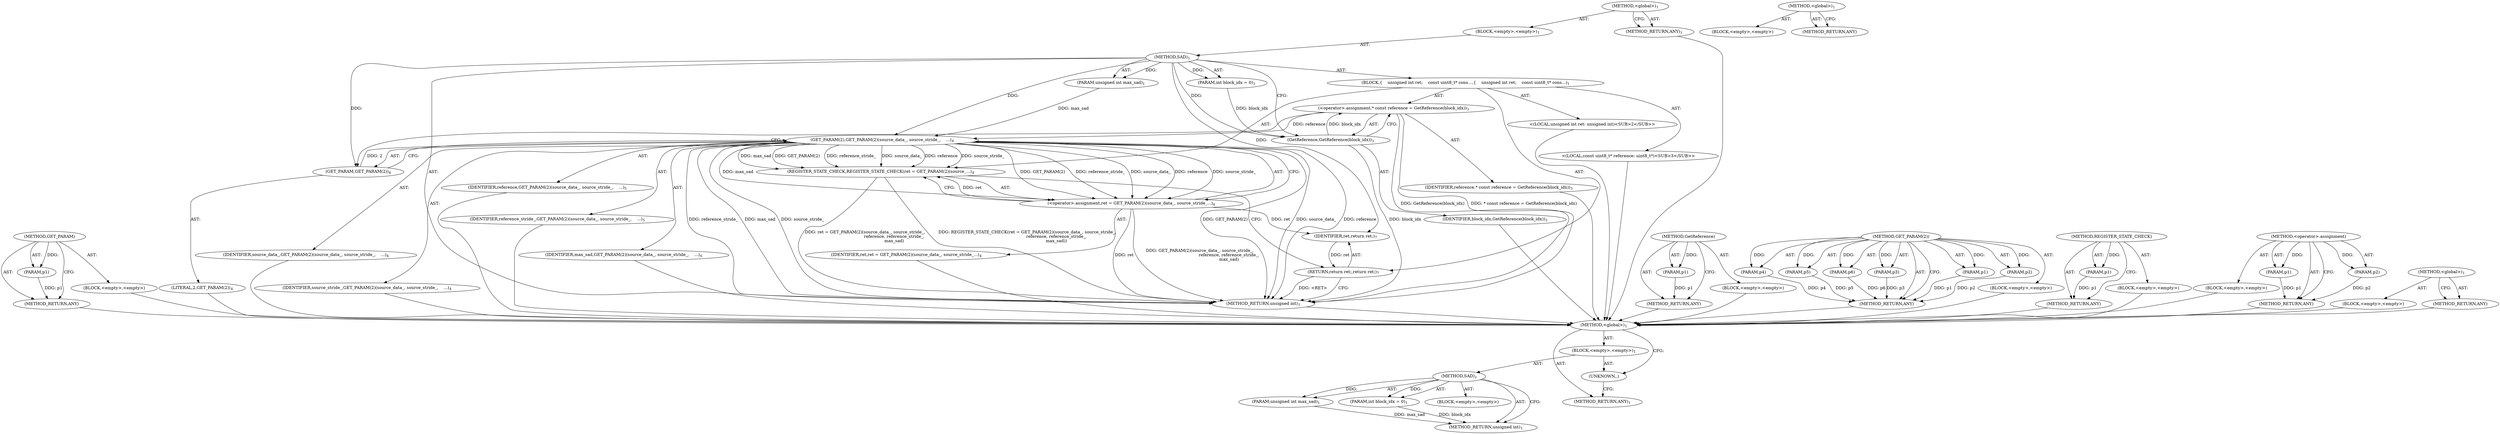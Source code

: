 digraph "&lt;global&gt;" {
vulnerable_74 [label=<(METHOD,GET_PARAM)>];
vulnerable_75 [label=<(PARAM,p1)>];
vulnerable_76 [label=<(BLOCK,&lt;empty&gt;,&lt;empty&gt;)>];
vulnerable_77 [label=<(METHOD_RETURN,ANY)>];
vulnerable_6 [label=<(METHOD,&lt;global&gt;)<SUB>1</SUB>>];
vulnerable_7 [label=<(BLOCK,&lt;empty&gt;,&lt;empty&gt;)<SUB>1</SUB>>];
vulnerable_8 [label=<(METHOD,SAD)<SUB>1</SUB>>];
vulnerable_9 [label=<(PARAM,unsigned int max_sad)<SUB>1</SUB>>];
vulnerable_10 [label=<(PARAM,int block_idx = 0)<SUB>1</SUB>>];
vulnerable_11 [label=<(BLOCK,{
    unsigned int ret;
    const uint8_t* cons...,{
    unsigned int ret;
    const uint8_t* cons...)<SUB>1</SUB>>];
vulnerable_12 [label="<(LOCAL,unsigned int ret: unsigned int)<SUB>2</SUB>>"];
vulnerable_13 [label="<(LOCAL,const uint8_t* reference: uint8_t*)<SUB>3</SUB>>"];
vulnerable_14 [label=<(&lt;operator&gt;.assignment,* const reference = GetReference(block_idx))<SUB>3</SUB>>];
vulnerable_15 [label=<(IDENTIFIER,reference,* const reference = GetReference(block_idx))<SUB>3</SUB>>];
vulnerable_16 [label=<(GetReference,GetReference(block_idx))<SUB>3</SUB>>];
vulnerable_17 [label=<(IDENTIFIER,block_idx,GetReference(block_idx))<SUB>3</SUB>>];
vulnerable_18 [label=<(REGISTER_STATE_CHECK,REGISTER_STATE_CHECK(ret = GET_PARAM(2)(source_...)<SUB>4</SUB>>];
vulnerable_19 [label=<(&lt;operator&gt;.assignment,ret = GET_PARAM(2)(source_data_, source_stride_...)<SUB>4</SUB>>];
vulnerable_20 [label=<(IDENTIFIER,ret,ret = GET_PARAM(2)(source_data_, source_stride_...)<SUB>4</SUB>>];
vulnerable_21 [label=<(GET_PARAM(2),GET_PARAM(2)(source_data_, source_stride_,
    ...)<SUB>4</SUB>>];
vulnerable_22 [label=<(GET_PARAM,GET_PARAM(2))<SUB>4</SUB>>];
vulnerable_23 [label=<(LITERAL,2,GET_PARAM(2))<SUB>4</SUB>>];
vulnerable_24 [label=<(IDENTIFIER,source_data_,GET_PARAM(2)(source_data_, source_stride_,
    ...)<SUB>4</SUB>>];
vulnerable_25 [label=<(IDENTIFIER,source_stride_,GET_PARAM(2)(source_data_, source_stride_,
    ...)<SUB>4</SUB>>];
vulnerable_26 [label=<(IDENTIFIER,reference,GET_PARAM(2)(source_data_, source_stride_,
    ...)<SUB>5</SUB>>];
vulnerable_27 [label=<(IDENTIFIER,reference_stride_,GET_PARAM(2)(source_data_, source_stride_,
    ...)<SUB>5</SUB>>];
vulnerable_28 [label=<(IDENTIFIER,max_sad,GET_PARAM(2)(source_data_, source_stride_,
    ...)<SUB>6</SUB>>];
vulnerable_29 [label=<(RETURN,return ret;,return ret;)<SUB>7</SUB>>];
vulnerable_30 [label=<(IDENTIFIER,ret,return ret;)<SUB>7</SUB>>];
vulnerable_31 [label=<(METHOD_RETURN,unsigned int)<SUB>1</SUB>>];
vulnerable_33 [label=<(METHOD_RETURN,ANY)<SUB>1</SUB>>];
vulnerable_57 [label=<(METHOD,GetReference)>];
vulnerable_58 [label=<(PARAM,p1)>];
vulnerable_59 [label=<(BLOCK,&lt;empty&gt;,&lt;empty&gt;)>];
vulnerable_60 [label=<(METHOD_RETURN,ANY)>];
vulnerable_65 [label=<(METHOD,GET_PARAM(2))>];
vulnerable_66 [label=<(PARAM,p1)>];
vulnerable_67 [label=<(PARAM,p2)>];
vulnerable_68 [label=<(PARAM,p3)>];
vulnerable_69 [label=<(PARAM,p4)>];
vulnerable_70 [label=<(PARAM,p5)>];
vulnerable_71 [label=<(PARAM,p6)>];
vulnerable_72 [label=<(BLOCK,&lt;empty&gt;,&lt;empty&gt;)>];
vulnerable_73 [label=<(METHOD_RETURN,ANY)>];
vulnerable_61 [label=<(METHOD,REGISTER_STATE_CHECK)>];
vulnerable_62 [label=<(PARAM,p1)>];
vulnerable_63 [label=<(BLOCK,&lt;empty&gt;,&lt;empty&gt;)>];
vulnerable_64 [label=<(METHOD_RETURN,ANY)>];
vulnerable_52 [label=<(METHOD,&lt;operator&gt;.assignment)>];
vulnerable_53 [label=<(PARAM,p1)>];
vulnerable_54 [label=<(PARAM,p2)>];
vulnerable_55 [label=<(BLOCK,&lt;empty&gt;,&lt;empty&gt;)>];
vulnerable_56 [label=<(METHOD_RETURN,ANY)>];
vulnerable_46 [label=<(METHOD,&lt;global&gt;)<SUB>1</SUB>>];
vulnerable_47 [label=<(BLOCK,&lt;empty&gt;,&lt;empty&gt;)>];
vulnerable_48 [label=<(METHOD_RETURN,ANY)>];
fixed_6 [label=<(METHOD,&lt;global&gt;)<SUB>1</SUB>>];
fixed_7 [label=<(BLOCK,&lt;empty&gt;,&lt;empty&gt;)<SUB>1</SUB>>];
fixed_8 [label=<(METHOD,SAD)<SUB>1</SUB>>];
fixed_9 [label=<(PARAM,unsigned int max_sad)<SUB>1</SUB>>];
fixed_10 [label=<(PARAM,int block_idx = 0)<SUB>1</SUB>>];
fixed_11 [label=<(BLOCK,&lt;empty&gt;,&lt;empty&gt;)>];
fixed_12 [label=<(METHOD_RETURN,unsigned int)<SUB>1</SUB>>];
fixed_14 [label=<(UNKNOWN,,)>];
fixed_15 [label=<(METHOD_RETURN,ANY)<SUB>1</SUB>>];
fixed_26 [label=<(METHOD,&lt;global&gt;)<SUB>1</SUB>>];
fixed_27 [label=<(BLOCK,&lt;empty&gt;,&lt;empty&gt;)>];
fixed_28 [label=<(METHOD_RETURN,ANY)>];
vulnerable_74 -> vulnerable_75  [key=0, label="AST: "];
vulnerable_74 -> vulnerable_75  [key=1, label="DDG: "];
vulnerable_74 -> vulnerable_76  [key=0, label="AST: "];
vulnerable_74 -> vulnerable_77  [key=0, label="AST: "];
vulnerable_74 -> vulnerable_77  [key=1, label="CFG: "];
vulnerable_75 -> vulnerable_77  [key=0, label="DDG: p1"];
vulnerable_76 -> fixed_6  [key=0];
vulnerable_77 -> fixed_6  [key=0];
vulnerable_6 -> vulnerable_7  [key=0, label="AST: "];
vulnerable_6 -> vulnerable_33  [key=0, label="AST: "];
vulnerable_6 -> vulnerable_33  [key=1, label="CFG: "];
vulnerable_7 -> vulnerable_8  [key=0, label="AST: "];
vulnerable_8 -> vulnerable_9  [key=0, label="AST: "];
vulnerable_8 -> vulnerable_9  [key=1, label="DDG: "];
vulnerable_8 -> vulnerable_10  [key=0, label="AST: "];
vulnerable_8 -> vulnerable_10  [key=1, label="DDG: "];
vulnerable_8 -> vulnerable_11  [key=0, label="AST: "];
vulnerable_8 -> vulnerable_31  [key=0, label="AST: "];
vulnerable_8 -> vulnerable_16  [key=0, label="CFG: "];
vulnerable_8 -> vulnerable_16  [key=1, label="DDG: "];
vulnerable_8 -> vulnerable_30  [key=0, label="DDG: "];
vulnerable_8 -> vulnerable_21  [key=0, label="DDG: "];
vulnerable_8 -> vulnerable_22  [key=0, label="DDG: "];
vulnerable_9 -> vulnerable_21  [key=0, label="DDG: max_sad"];
vulnerable_10 -> vulnerable_16  [key=0, label="DDG: block_idx"];
vulnerable_11 -> vulnerable_12  [key=0, label="AST: "];
vulnerable_11 -> vulnerable_13  [key=0, label="AST: "];
vulnerable_11 -> vulnerable_14  [key=0, label="AST: "];
vulnerable_11 -> vulnerable_18  [key=0, label="AST: "];
vulnerable_11 -> vulnerable_29  [key=0, label="AST: "];
vulnerable_12 -> fixed_6  [key=0];
vulnerable_13 -> fixed_6  [key=0];
vulnerable_14 -> vulnerable_15  [key=0, label="AST: "];
vulnerable_14 -> vulnerable_16  [key=0, label="AST: "];
vulnerable_14 -> vulnerable_22  [key=0, label="CFG: "];
vulnerable_14 -> vulnerable_31  [key=0, label="DDG: GetReference(block_idx)"];
vulnerable_14 -> vulnerable_31  [key=1, label="DDG: * const reference = GetReference(block_idx)"];
vulnerable_14 -> vulnerable_21  [key=0, label="DDG: reference"];
vulnerable_15 -> fixed_6  [key=0];
vulnerable_16 -> vulnerable_17  [key=0, label="AST: "];
vulnerable_16 -> vulnerable_14  [key=0, label="CFG: "];
vulnerable_16 -> vulnerable_14  [key=1, label="DDG: block_idx"];
vulnerable_16 -> vulnerable_31  [key=0, label="DDG: block_idx"];
vulnerable_17 -> fixed_6  [key=0];
vulnerable_18 -> vulnerable_19  [key=0, label="AST: "];
vulnerable_18 -> vulnerable_29  [key=0, label="CFG: "];
vulnerable_18 -> vulnerable_31  [key=0, label="DDG: ret = GET_PARAM(2)(source_data_, source_stride_,
                                            reference, reference_stride_,
                                            max_sad)"];
vulnerable_18 -> vulnerable_31  [key=1, label="DDG: REGISTER_STATE_CHECK(ret = GET_PARAM(2)(source_data_, source_stride_,
                                            reference, reference_stride_,
                                            max_sad))"];
vulnerable_19 -> vulnerable_20  [key=0, label="AST: "];
vulnerable_19 -> vulnerable_21  [key=0, label="AST: "];
vulnerable_19 -> vulnerable_18  [key=0, label="CFG: "];
vulnerable_19 -> vulnerable_18  [key=1, label="DDG: ret"];
vulnerable_19 -> vulnerable_31  [key=0, label="DDG: ret"];
vulnerable_19 -> vulnerable_31  [key=1, label="DDG: GET_PARAM(2)(source_data_, source_stride_,
                                            reference, reference_stride_,
                                            max_sad)"];
vulnerable_19 -> vulnerable_30  [key=0, label="DDG: ret"];
vulnerable_20 -> fixed_6  [key=0];
vulnerable_21 -> vulnerable_22  [key=0, label="AST: "];
vulnerable_21 -> vulnerable_24  [key=0, label="AST: "];
vulnerable_21 -> vulnerable_25  [key=0, label="AST: "];
vulnerable_21 -> vulnerable_26  [key=0, label="AST: "];
vulnerable_21 -> vulnerable_27  [key=0, label="AST: "];
vulnerable_21 -> vulnerable_28  [key=0, label="AST: "];
vulnerable_21 -> vulnerable_19  [key=0, label="CFG: "];
vulnerable_21 -> vulnerable_19  [key=1, label="DDG: GET_PARAM(2)"];
vulnerable_21 -> vulnerable_19  [key=2, label="DDG: reference_stride_"];
vulnerable_21 -> vulnerable_19  [key=3, label="DDG: source_data_"];
vulnerable_21 -> vulnerable_19  [key=4, label="DDG: reference"];
vulnerable_21 -> vulnerable_19  [key=5, label="DDG: source_stride_"];
vulnerable_21 -> vulnerable_19  [key=6, label="DDG: max_sad"];
vulnerable_21 -> vulnerable_31  [key=0, label="DDG: GET_PARAM(2)"];
vulnerable_21 -> vulnerable_31  [key=1, label="DDG: source_data_"];
vulnerable_21 -> vulnerable_31  [key=2, label="DDG: reference"];
vulnerable_21 -> vulnerable_31  [key=3, label="DDG: reference_stride_"];
vulnerable_21 -> vulnerable_31  [key=4, label="DDG: max_sad"];
vulnerable_21 -> vulnerable_31  [key=5, label="DDG: source_stride_"];
vulnerable_21 -> vulnerable_18  [key=0, label="DDG: GET_PARAM(2)"];
vulnerable_21 -> vulnerable_18  [key=1, label="DDG: reference_stride_"];
vulnerable_21 -> vulnerable_18  [key=2, label="DDG: source_data_"];
vulnerable_21 -> vulnerable_18  [key=3, label="DDG: reference"];
vulnerable_21 -> vulnerable_18  [key=4, label="DDG: source_stride_"];
vulnerable_21 -> vulnerable_18  [key=5, label="DDG: max_sad"];
vulnerable_22 -> vulnerable_23  [key=0, label="AST: "];
vulnerable_22 -> vulnerable_21  [key=0, label="CFG: "];
vulnerable_22 -> vulnerable_21  [key=1, label="DDG: 2"];
vulnerable_23 -> fixed_6  [key=0];
vulnerable_24 -> fixed_6  [key=0];
vulnerable_25 -> fixed_6  [key=0];
vulnerable_26 -> fixed_6  [key=0];
vulnerable_27 -> fixed_6  [key=0];
vulnerable_28 -> fixed_6  [key=0];
vulnerable_29 -> vulnerable_30  [key=0, label="AST: "];
vulnerable_29 -> vulnerable_31  [key=0, label="CFG: "];
vulnerable_29 -> vulnerable_31  [key=1, label="DDG: &lt;RET&gt;"];
vulnerable_30 -> vulnerable_29  [key=0, label="DDG: ret"];
vulnerable_31 -> fixed_6  [key=0];
vulnerable_33 -> fixed_6  [key=0];
vulnerable_57 -> vulnerable_58  [key=0, label="AST: "];
vulnerable_57 -> vulnerable_58  [key=1, label="DDG: "];
vulnerable_57 -> vulnerable_59  [key=0, label="AST: "];
vulnerable_57 -> vulnerable_60  [key=0, label="AST: "];
vulnerable_57 -> vulnerable_60  [key=1, label="CFG: "];
vulnerable_58 -> vulnerable_60  [key=0, label="DDG: p1"];
vulnerable_59 -> fixed_6  [key=0];
vulnerable_60 -> fixed_6  [key=0];
vulnerable_65 -> vulnerable_66  [key=0, label="AST: "];
vulnerable_65 -> vulnerable_66  [key=1, label="DDG: "];
vulnerable_65 -> vulnerable_72  [key=0, label="AST: "];
vulnerable_65 -> vulnerable_67  [key=0, label="AST: "];
vulnerable_65 -> vulnerable_67  [key=1, label="DDG: "];
vulnerable_65 -> vulnerable_73  [key=0, label="AST: "];
vulnerable_65 -> vulnerable_73  [key=1, label="CFG: "];
vulnerable_65 -> vulnerable_68  [key=0, label="AST: "];
vulnerable_65 -> vulnerable_68  [key=1, label="DDG: "];
vulnerable_65 -> vulnerable_69  [key=0, label="AST: "];
vulnerable_65 -> vulnerable_69  [key=1, label="DDG: "];
vulnerable_65 -> vulnerable_70  [key=0, label="AST: "];
vulnerable_65 -> vulnerable_70  [key=1, label="DDG: "];
vulnerable_65 -> vulnerable_71  [key=0, label="AST: "];
vulnerable_65 -> vulnerable_71  [key=1, label="DDG: "];
vulnerable_66 -> vulnerable_73  [key=0, label="DDG: p1"];
vulnerable_67 -> vulnerable_73  [key=0, label="DDG: p2"];
vulnerable_68 -> vulnerable_73  [key=0, label="DDG: p3"];
vulnerable_69 -> vulnerable_73  [key=0, label="DDG: p4"];
vulnerable_70 -> vulnerable_73  [key=0, label="DDG: p5"];
vulnerable_71 -> vulnerable_73  [key=0, label="DDG: p6"];
vulnerable_72 -> fixed_6  [key=0];
vulnerable_73 -> fixed_6  [key=0];
vulnerable_61 -> vulnerable_62  [key=0, label="AST: "];
vulnerable_61 -> vulnerable_62  [key=1, label="DDG: "];
vulnerable_61 -> vulnerable_63  [key=0, label="AST: "];
vulnerable_61 -> vulnerable_64  [key=0, label="AST: "];
vulnerable_61 -> vulnerable_64  [key=1, label="CFG: "];
vulnerable_62 -> vulnerable_64  [key=0, label="DDG: p1"];
vulnerable_63 -> fixed_6  [key=0];
vulnerable_64 -> fixed_6  [key=0];
vulnerable_52 -> vulnerable_53  [key=0, label="AST: "];
vulnerable_52 -> vulnerable_53  [key=1, label="DDG: "];
vulnerable_52 -> vulnerable_55  [key=0, label="AST: "];
vulnerable_52 -> vulnerable_54  [key=0, label="AST: "];
vulnerable_52 -> vulnerable_54  [key=1, label="DDG: "];
vulnerable_52 -> vulnerable_56  [key=0, label="AST: "];
vulnerable_52 -> vulnerable_56  [key=1, label="CFG: "];
vulnerable_53 -> vulnerable_56  [key=0, label="DDG: p1"];
vulnerable_54 -> vulnerable_56  [key=0, label="DDG: p2"];
vulnerable_55 -> fixed_6  [key=0];
vulnerable_56 -> fixed_6  [key=0];
vulnerable_46 -> vulnerable_47  [key=0, label="AST: "];
vulnerable_46 -> vulnerable_48  [key=0, label="AST: "];
vulnerable_46 -> vulnerable_48  [key=1, label="CFG: "];
vulnerable_47 -> fixed_6  [key=0];
vulnerable_48 -> fixed_6  [key=0];
fixed_6 -> fixed_7  [key=0, label="AST: "];
fixed_6 -> fixed_15  [key=0, label="AST: "];
fixed_6 -> fixed_14  [key=0, label="CFG: "];
fixed_7 -> fixed_8  [key=0, label="AST: "];
fixed_7 -> fixed_14  [key=0, label="AST: "];
fixed_8 -> fixed_9  [key=0, label="AST: "];
fixed_8 -> fixed_9  [key=1, label="DDG: "];
fixed_8 -> fixed_10  [key=0, label="AST: "];
fixed_8 -> fixed_10  [key=1, label="DDG: "];
fixed_8 -> fixed_11  [key=0, label="AST: "];
fixed_8 -> fixed_12  [key=0, label="AST: "];
fixed_8 -> fixed_12  [key=1, label="CFG: "];
fixed_9 -> fixed_12  [key=0, label="DDG: max_sad"];
fixed_10 -> fixed_12  [key=0, label="DDG: block_idx"];
fixed_14 -> fixed_15  [key=0, label="CFG: "];
fixed_26 -> fixed_27  [key=0, label="AST: "];
fixed_26 -> fixed_28  [key=0, label="AST: "];
fixed_26 -> fixed_28  [key=1, label="CFG: "];
}
